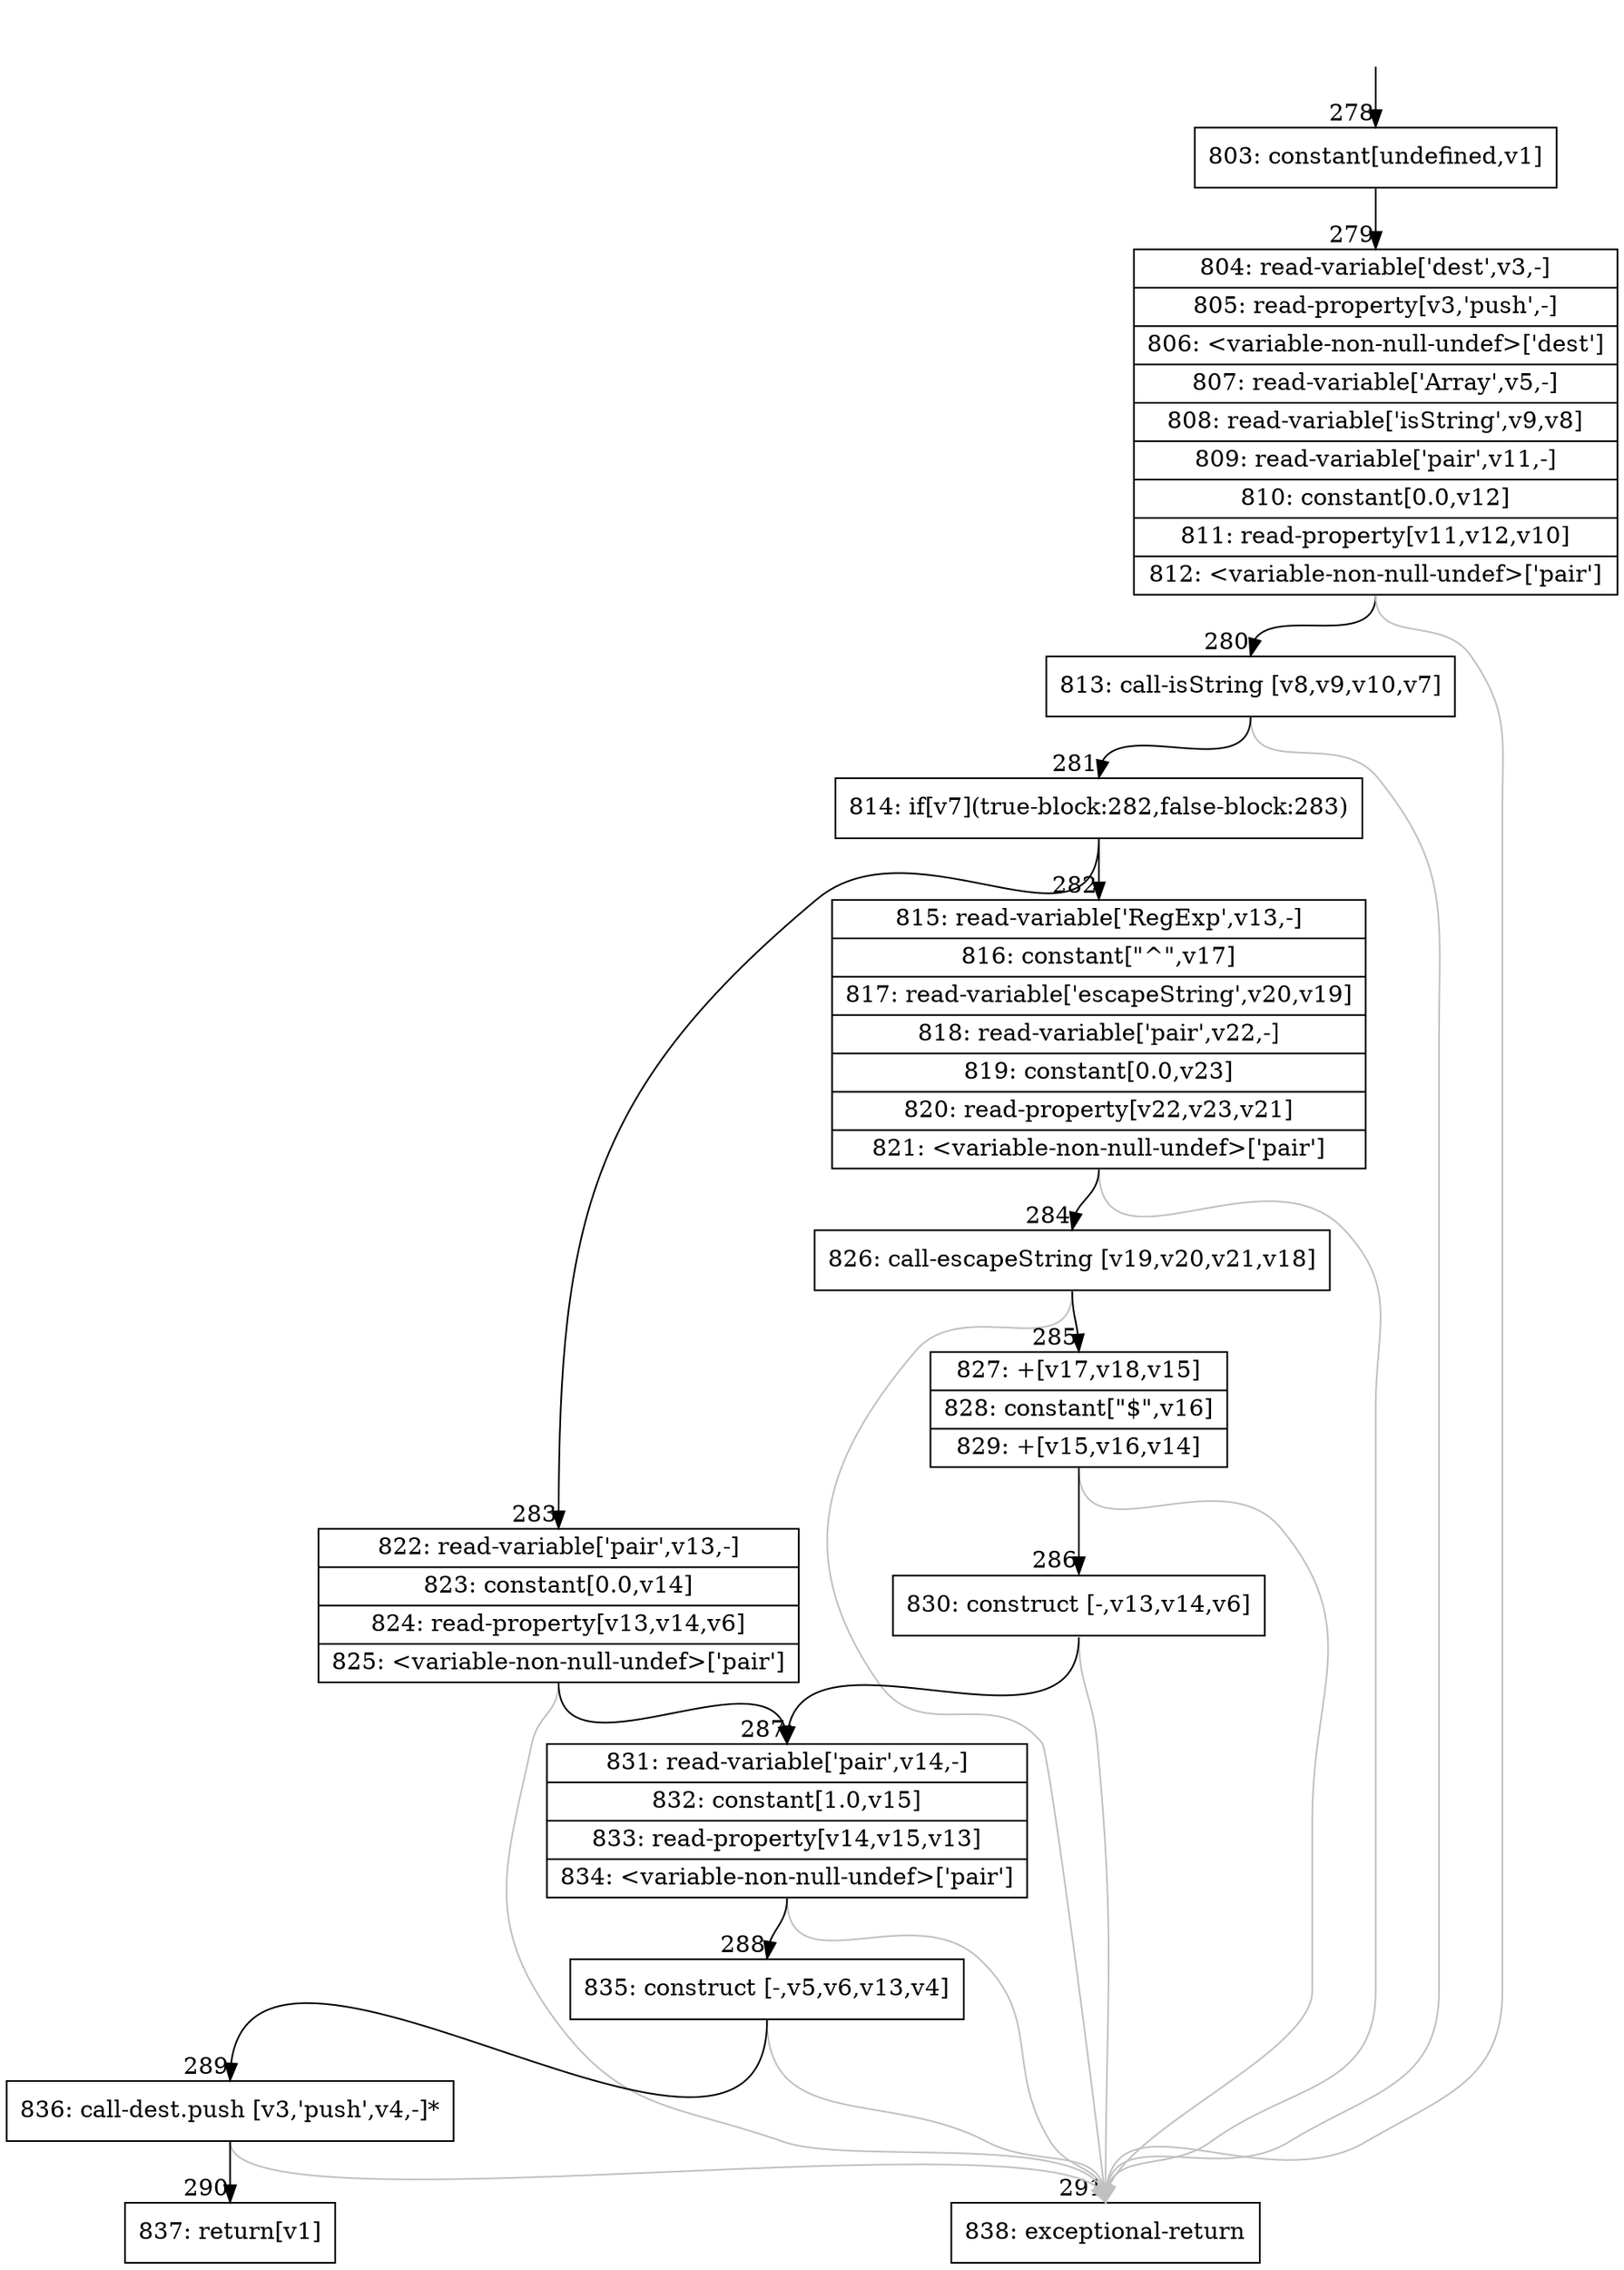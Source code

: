 digraph {
rankdir="TD"
BB_entry32[shape=none,label=""];
BB_entry32 -> BB278 [tailport=s, headport=n, headlabel="    278"]
BB278 [shape=record label="{803: constant[undefined,v1]}" ] 
BB278 -> BB279 [tailport=s, headport=n, headlabel="      279"]
BB279 [shape=record label="{804: read-variable['dest',v3,-]|805: read-property[v3,'push',-]|806: \<variable-non-null-undef\>['dest']|807: read-variable['Array',v5,-]|808: read-variable['isString',v9,v8]|809: read-variable['pair',v11,-]|810: constant[0.0,v12]|811: read-property[v11,v12,v10]|812: \<variable-non-null-undef\>['pair']}" ] 
BB279 -> BB280 [tailport=s, headport=n, headlabel="      280"]
BB279 -> BB291 [tailport=s, headport=n, color=gray, headlabel="      291"]
BB280 [shape=record label="{813: call-isString [v8,v9,v10,v7]}" ] 
BB280 -> BB281 [tailport=s, headport=n, headlabel="      281"]
BB280 -> BB291 [tailport=s, headport=n, color=gray]
BB281 [shape=record label="{814: if[v7](true-block:282,false-block:283)}" ] 
BB281 -> BB282 [tailport=s, headport=n, headlabel="      282"]
BB281 -> BB283 [tailport=s, headport=n, headlabel="      283"]
BB282 [shape=record label="{815: read-variable['RegExp',v13,-]|816: constant[\"^\",v17]|817: read-variable['escapeString',v20,v19]|818: read-variable['pair',v22,-]|819: constant[0.0,v23]|820: read-property[v22,v23,v21]|821: \<variable-non-null-undef\>['pair']}" ] 
BB282 -> BB284 [tailport=s, headport=n, headlabel="      284"]
BB282 -> BB291 [tailport=s, headport=n, color=gray]
BB283 [shape=record label="{822: read-variable['pair',v13,-]|823: constant[0.0,v14]|824: read-property[v13,v14,v6]|825: \<variable-non-null-undef\>['pair']}" ] 
BB283 -> BB287 [tailport=s, headport=n, headlabel="      287"]
BB283 -> BB291 [tailport=s, headport=n, color=gray]
BB284 [shape=record label="{826: call-escapeString [v19,v20,v21,v18]}" ] 
BB284 -> BB285 [tailport=s, headport=n, headlabel="      285"]
BB284 -> BB291 [tailport=s, headport=n, color=gray]
BB285 [shape=record label="{827: +[v17,v18,v15]|828: constant[\"$\",v16]|829: +[v15,v16,v14]}" ] 
BB285 -> BB286 [tailport=s, headport=n, headlabel="      286"]
BB285 -> BB291 [tailport=s, headport=n, color=gray]
BB286 [shape=record label="{830: construct [-,v13,v14,v6]}" ] 
BB286 -> BB287 [tailport=s, headport=n]
BB286 -> BB291 [tailport=s, headport=n, color=gray]
BB287 [shape=record label="{831: read-variable['pair',v14,-]|832: constant[1.0,v15]|833: read-property[v14,v15,v13]|834: \<variable-non-null-undef\>['pair']}" ] 
BB287 -> BB288 [tailport=s, headport=n, headlabel="      288"]
BB287 -> BB291 [tailport=s, headport=n, color=gray]
BB288 [shape=record label="{835: construct [-,v5,v6,v13,v4]}" ] 
BB288 -> BB289 [tailport=s, headport=n, headlabel="      289"]
BB288 -> BB291 [tailport=s, headport=n, color=gray]
BB289 [shape=record label="{836: call-dest.push [v3,'push',v4,-]*}" ] 
BB289 -> BB290 [tailport=s, headport=n, headlabel="      290"]
BB289 -> BB291 [tailport=s, headport=n, color=gray]
BB290 [shape=record label="{837: return[v1]}" ] 
BB291 [shape=record label="{838: exceptional-return}" ] 
//#$~ 539
}
